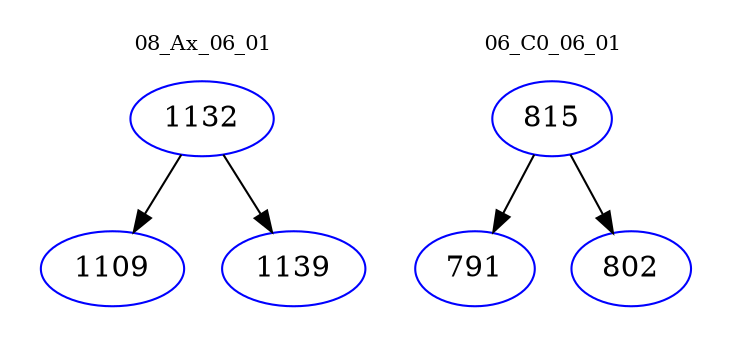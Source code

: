 digraph{
subgraph cluster_0 {
color = white
label = "08_Ax_06_01";
fontsize=10;
T0_1132 [label="1132", color="blue"]
T0_1132 -> T0_1109 [color="black"]
T0_1109 [label="1109", color="blue"]
T0_1132 -> T0_1139 [color="black"]
T0_1139 [label="1139", color="blue"]
}
subgraph cluster_1 {
color = white
label = "06_C0_06_01";
fontsize=10;
T1_815 [label="815", color="blue"]
T1_815 -> T1_791 [color="black"]
T1_791 [label="791", color="blue"]
T1_815 -> T1_802 [color="black"]
T1_802 [label="802", color="blue"]
}
}
